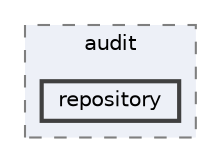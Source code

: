 digraph "repository/core/src/main/java/com/sterlite/cal/audit/repository"
{
 // LATEX_PDF_SIZE
  bgcolor="transparent";
  edge [fontname=Helvetica,fontsize=10,labelfontname=Helvetica,labelfontsize=10];
  node [fontname=Helvetica,fontsize=10,shape=box,height=0.2,width=0.4];
  compound=true
  subgraph clusterdir_2f8f1bb5a4b14e98aece1305aead7f85 {
    graph [ bgcolor="#edf0f7", pencolor="grey50", label="audit", fontname=Helvetica,fontsize=10 style="filled,dashed", URL="dir_2f8f1bb5a4b14e98aece1305aead7f85.html",tooltip=""]
  dir_c49e63b02d8da5c3fed6987096f1843f [label="repository", fillcolor="#edf0f7", color="grey25", style="filled,bold", URL="dir_c49e63b02d8da5c3fed6987096f1843f.html",tooltip=""];
  }
}
